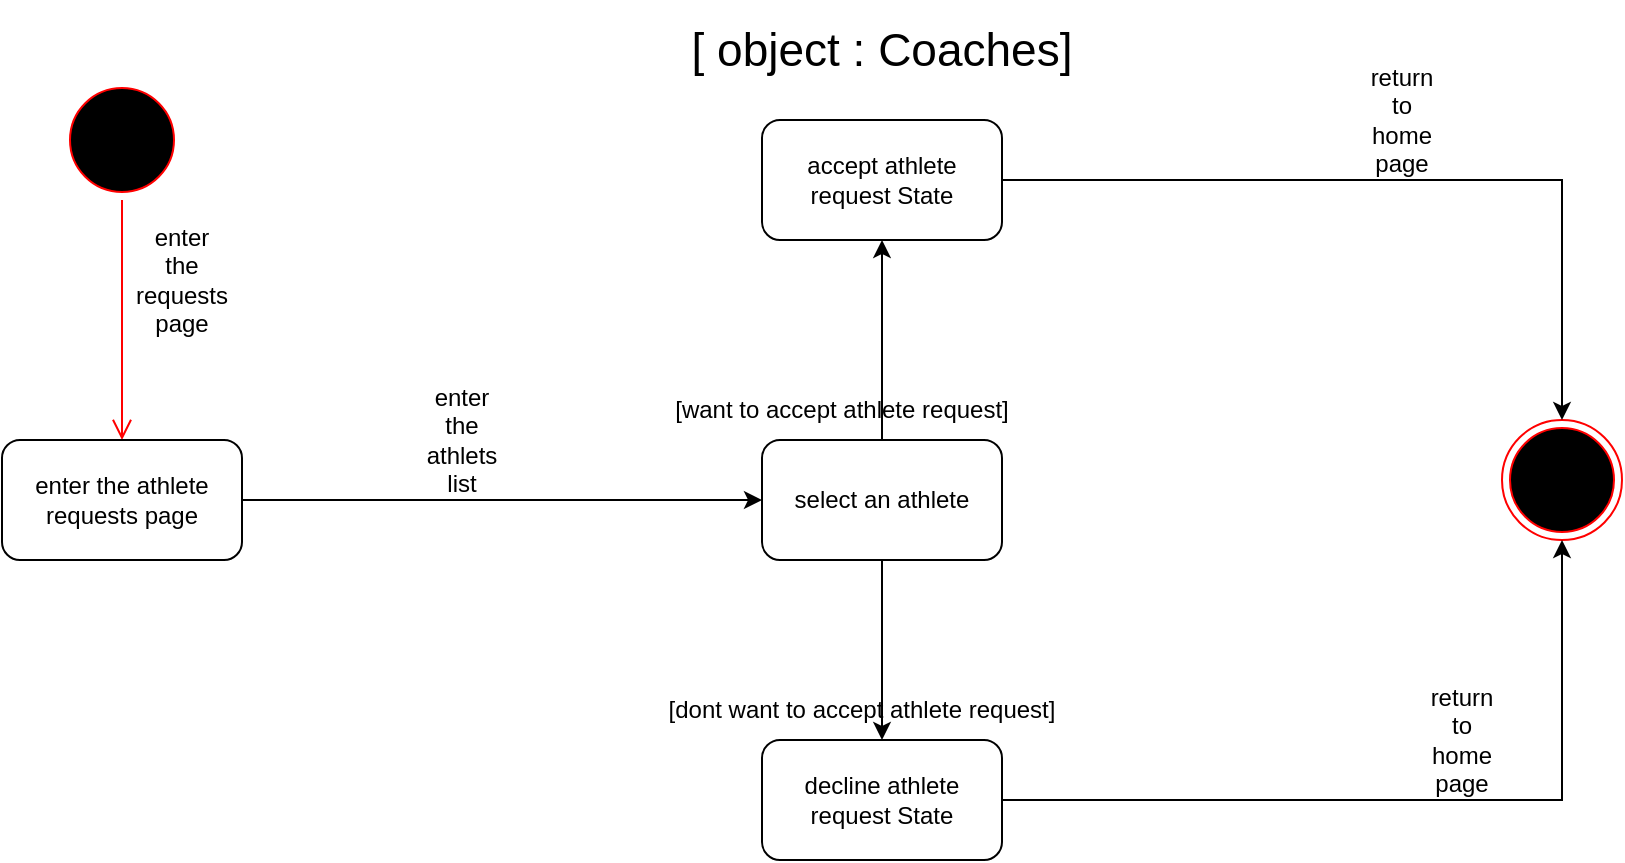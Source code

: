 <mxfile version="12.4.2" type="github" pages="1">
  <diagram id="t9TvNksNv6yPnYI62Fsn" name="Page-1">
    <mxGraphModel dx="1888" dy="580" grid="1" gridSize="10" guides="1" tooltips="1" connect="1" arrows="1" fold="1" page="1" pageScale="1" pageWidth="850" pageHeight="1100" math="0" shadow="0">
      <root>
        <mxCell id="0"/>
        <mxCell id="1" parent="0"/>
        <mxCell id="fmwO15psb7VLjq17ENgt-1" value="" style="ellipse;html=1;shape=startState;fillColor=#000000;strokeColor=#ff0000;" vertex="1" parent="1">
          <mxGeometry x="10" y="190" width="60" height="60" as="geometry"/>
        </mxCell>
        <mxCell id="fmwO15psb7VLjq17ENgt-2" value="" style="edgeStyle=orthogonalEdgeStyle;html=1;verticalAlign=bottom;endArrow=open;endSize=8;strokeColor=#ff0000;entryX=0.5;entryY=0;entryDx=0;entryDy=0;" edge="1" source="fmwO15psb7VLjq17ENgt-1" parent="1" target="fmwO15psb7VLjq17ENgt-4">
          <mxGeometry relative="1" as="geometry">
            <mxPoint x="100" y="370" as="targetPoint"/>
            <Array as="points"/>
          </mxGeometry>
        </mxCell>
        <mxCell id="fmwO15psb7VLjq17ENgt-3" value="" style="ellipse;html=1;shape=endState;fillColor=#000000;strokeColor=#ff0000;" vertex="1" parent="1">
          <mxGeometry x="730" y="360" width="60" height="60" as="geometry"/>
        </mxCell>
        <mxCell id="fmwO15psb7VLjq17ENgt-5" style="edgeStyle=orthogonalEdgeStyle;rounded=0;orthogonalLoop=1;jettySize=auto;html=1;entryX=0;entryY=0.5;entryDx=0;entryDy=0;" edge="1" parent="1" source="fmwO15psb7VLjq17ENgt-4" target="fmwO15psb7VLjq17ENgt-6">
          <mxGeometry relative="1" as="geometry">
            <mxPoint x="240" y="400" as="targetPoint"/>
          </mxGeometry>
        </mxCell>
        <mxCell id="fmwO15psb7VLjq17ENgt-4" value="enter the athlete requests page" style="rounded=1;whiteSpace=wrap;html=1;" vertex="1" parent="1">
          <mxGeometry x="-20" y="370" width="120" height="60" as="geometry"/>
        </mxCell>
        <mxCell id="fmwO15psb7VLjq17ENgt-9" style="edgeStyle=orthogonalEdgeStyle;rounded=0;orthogonalLoop=1;jettySize=auto;html=1;" edge="1" parent="1" source="fmwO15psb7VLjq17ENgt-6" target="fmwO15psb7VLjq17ENgt-8">
          <mxGeometry relative="1" as="geometry"/>
        </mxCell>
        <mxCell id="fmwO15psb7VLjq17ENgt-10" style="edgeStyle=orthogonalEdgeStyle;rounded=0;orthogonalLoop=1;jettySize=auto;html=1;entryX=0.5;entryY=0;entryDx=0;entryDy=0;" edge="1" parent="1" source="fmwO15psb7VLjq17ENgt-6" target="fmwO15psb7VLjq17ENgt-7">
          <mxGeometry relative="1" as="geometry"/>
        </mxCell>
        <mxCell id="fmwO15psb7VLjq17ENgt-6" value="select an athlete" style="rounded=1;whiteSpace=wrap;html=1;" vertex="1" parent="1">
          <mxGeometry x="360" y="370" width="120" height="60" as="geometry"/>
        </mxCell>
        <mxCell id="fmwO15psb7VLjq17ENgt-14" style="edgeStyle=orthogonalEdgeStyle;rounded=0;orthogonalLoop=1;jettySize=auto;html=1;entryX=0.5;entryY=1;entryDx=0;entryDy=0;" edge="1" parent="1" source="fmwO15psb7VLjq17ENgt-7" target="fmwO15psb7VLjq17ENgt-3">
          <mxGeometry relative="1" as="geometry"/>
        </mxCell>
        <mxCell id="fmwO15psb7VLjq17ENgt-7" value="decline athlete request State" style="rounded=1;whiteSpace=wrap;html=1;" vertex="1" parent="1">
          <mxGeometry x="360" y="520" width="120" height="60" as="geometry"/>
        </mxCell>
        <mxCell id="fmwO15psb7VLjq17ENgt-13" style="edgeStyle=orthogonalEdgeStyle;rounded=0;orthogonalLoop=1;jettySize=auto;html=1;entryX=0.5;entryY=0;entryDx=0;entryDy=0;" edge="1" parent="1" source="fmwO15psb7VLjq17ENgt-8" target="fmwO15psb7VLjq17ENgt-3">
          <mxGeometry relative="1" as="geometry"/>
        </mxCell>
        <mxCell id="fmwO15psb7VLjq17ENgt-8" value="accept athlete request State" style="rounded=1;whiteSpace=wrap;html=1;" vertex="1" parent="1">
          <mxGeometry x="360" y="210" width="120" height="60" as="geometry"/>
        </mxCell>
        <mxCell id="fmwO15psb7VLjq17ENgt-11" value="[dont want to accept athlete request]" style="text;html=1;strokeColor=none;fillColor=none;align=center;verticalAlign=middle;whiteSpace=wrap;rounded=0;" vertex="1" parent="1">
          <mxGeometry x="310" y="500" width="200" height="10" as="geometry"/>
        </mxCell>
        <mxCell id="fmwO15psb7VLjq17ENgt-12" value="[want to accept athlete request]" style="text;html=1;strokeColor=none;fillColor=none;align=center;verticalAlign=middle;whiteSpace=wrap;rounded=0;" vertex="1" parent="1">
          <mxGeometry x="300" y="350" width="200" height="10" as="geometry"/>
        </mxCell>
        <mxCell id="fmwO15psb7VLjq17ENgt-15" value="enter the requests page" style="text;html=1;strokeColor=none;fillColor=none;align=center;verticalAlign=middle;whiteSpace=wrap;rounded=0;" vertex="1" parent="1">
          <mxGeometry x="50" y="280" width="40" height="20" as="geometry"/>
        </mxCell>
        <mxCell id="fmwO15psb7VLjq17ENgt-21" value="enter the athlets list" style="text;html=1;strokeColor=none;fillColor=none;align=center;verticalAlign=middle;whiteSpace=wrap;rounded=0;" vertex="1" parent="1">
          <mxGeometry x="190" y="360" width="40" height="20" as="geometry"/>
        </mxCell>
        <mxCell id="fmwO15psb7VLjq17ENgt-23" value="return to home page" style="text;html=1;strokeColor=none;fillColor=none;align=center;verticalAlign=middle;whiteSpace=wrap;rounded=0;" vertex="1" parent="1">
          <mxGeometry x="690" y="510" width="40" height="20" as="geometry"/>
        </mxCell>
        <mxCell id="fmwO15psb7VLjq17ENgt-26" value="return to home page" style="text;html=1;strokeColor=none;fillColor=none;align=center;verticalAlign=middle;whiteSpace=wrap;rounded=0;" vertex="1" parent="1">
          <mxGeometry x="660" y="200" width="40" height="20" as="geometry"/>
        </mxCell>
        <mxCell id="fmwO15psb7VLjq17ENgt-28" value="&lt;font style=&quot;font-size: 23px&quot;&gt;[ object : Coaches]&lt;/font&gt;" style="text;html=1;strokeColor=none;fillColor=none;align=center;verticalAlign=middle;whiteSpace=wrap;rounded=0;" vertex="1" parent="1">
          <mxGeometry x="280" y="150" width="280" height="50" as="geometry"/>
        </mxCell>
      </root>
    </mxGraphModel>
  </diagram>
</mxfile>
